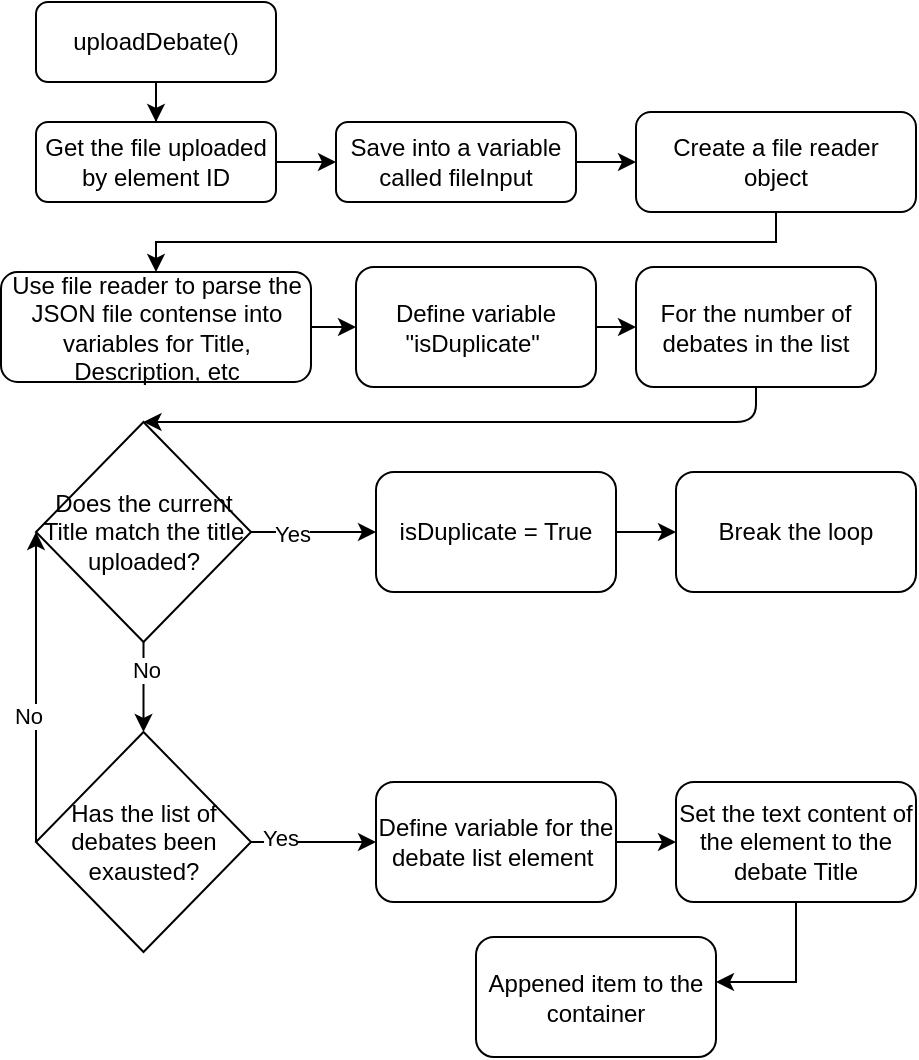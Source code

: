 <mxfile>
    <diagram id="C5RBs43oDa-KdzZeNtuy" name="Page-1">
        <mxGraphModel dx="883" dy="715" grid="1" gridSize="10" guides="1" tooltips="1" connect="1" arrows="1" fold="1" page="1" pageScale="1" pageWidth="827" pageHeight="1169" math="0" shadow="0">
            <root>
                <mxCell id="WIyWlLk6GJQsqaUBKTNV-0"/>
                <mxCell id="WIyWlLk6GJQsqaUBKTNV-1" parent="WIyWlLk6GJQsqaUBKTNV-0"/>
                <mxCell id="JEPZB7rZIIvVFGDzNBm2-20" value="" style="edgeStyle=orthogonalEdgeStyle;rounded=0;orthogonalLoop=1;jettySize=auto;html=1;" parent="WIyWlLk6GJQsqaUBKTNV-1" source="WIyWlLk6GJQsqaUBKTNV-3" target="JEPZB7rZIIvVFGDzNBm2-2" edge="1">
                    <mxGeometry relative="1" as="geometry"/>
                </mxCell>
                <mxCell id="WIyWlLk6GJQsqaUBKTNV-3" value="uploadDebate()" style="rounded=1;whiteSpace=wrap;html=1;fontSize=12;glass=0;strokeWidth=1;shadow=0;" parent="WIyWlLk6GJQsqaUBKTNV-1" vertex="1">
                    <mxGeometry x="160" y="110" width="120" height="40" as="geometry"/>
                </mxCell>
                <mxCell id="JEPZB7rZIIvVFGDzNBm2-5" value="" style="edgeStyle=orthogonalEdgeStyle;rounded=0;orthogonalLoop=1;jettySize=auto;html=1;" parent="WIyWlLk6GJQsqaUBKTNV-1" source="WIyWlLk6GJQsqaUBKTNV-7" target="JEPZB7rZIIvVFGDzNBm2-0" edge="1">
                    <mxGeometry relative="1" as="geometry"/>
                </mxCell>
                <mxCell id="WIyWlLk6GJQsqaUBKTNV-7" value="Save into a variable called fileInput" style="rounded=1;whiteSpace=wrap;html=1;fontSize=12;glass=0;strokeWidth=1;shadow=0;" parent="WIyWlLk6GJQsqaUBKTNV-1" vertex="1">
                    <mxGeometry x="310" y="170" width="120" height="40" as="geometry"/>
                </mxCell>
                <mxCell id="JEPZB7rZIIvVFGDzNBm2-7" style="edgeStyle=orthogonalEdgeStyle;rounded=0;orthogonalLoop=1;jettySize=auto;html=1;entryX=0.5;entryY=0;entryDx=0;entryDy=0;" parent="WIyWlLk6GJQsqaUBKTNV-1" source="JEPZB7rZIIvVFGDzNBm2-0" target="JEPZB7rZIIvVFGDzNBm2-6" edge="1">
                    <mxGeometry relative="1" as="geometry">
                        <Array as="points">
                            <mxPoint x="530" y="230"/>
                            <mxPoint x="220" y="230"/>
                        </Array>
                    </mxGeometry>
                </mxCell>
                <mxCell id="JEPZB7rZIIvVFGDzNBm2-0" value="Create a file reader object" style="rounded=1;whiteSpace=wrap;html=1;fontSize=12;glass=0;strokeWidth=1;shadow=0;" parent="WIyWlLk6GJQsqaUBKTNV-1" vertex="1">
                    <mxGeometry x="460" y="165" width="140" height="50" as="geometry"/>
                </mxCell>
                <mxCell id="JEPZB7rZIIvVFGDzNBm2-4" value="" style="edgeStyle=orthogonalEdgeStyle;rounded=0;orthogonalLoop=1;jettySize=auto;html=1;" parent="WIyWlLk6GJQsqaUBKTNV-1" source="JEPZB7rZIIvVFGDzNBm2-2" target="WIyWlLk6GJQsqaUBKTNV-7" edge="1">
                    <mxGeometry relative="1" as="geometry"/>
                </mxCell>
                <mxCell id="JEPZB7rZIIvVFGDzNBm2-2" value="Get the file uploaded by element ID" style="rounded=1;whiteSpace=wrap;html=1;fontSize=12;glass=0;strokeWidth=1;shadow=0;" parent="WIyWlLk6GJQsqaUBKTNV-1" vertex="1">
                    <mxGeometry x="160" y="170" width="120" height="40" as="geometry"/>
                </mxCell>
                <mxCell id="2" value="" style="edgeStyle=none;html=1;" edge="1" parent="WIyWlLk6GJQsqaUBKTNV-1" source="JEPZB7rZIIvVFGDzNBm2-6" target="1">
                    <mxGeometry relative="1" as="geometry"/>
                </mxCell>
                <mxCell id="JEPZB7rZIIvVFGDzNBm2-6" value="Use file reader to parse the JSON file contense into variables for Title, Description, etc" style="rounded=1;whiteSpace=wrap;html=1;fontSize=12;glass=0;strokeWidth=1;shadow=0;" parent="WIyWlLk6GJQsqaUBKTNV-1" vertex="1">
                    <mxGeometry x="142.5" y="245" width="155" height="55" as="geometry"/>
                </mxCell>
                <mxCell id="JEPZB7rZIIvVFGDzNBm2-11" value="" style="edgeStyle=orthogonalEdgeStyle;rounded=0;orthogonalLoop=1;jettySize=auto;html=1;" parent="WIyWlLk6GJQsqaUBKTNV-1" source="JEPZB7rZIIvVFGDzNBm2-8" target="JEPZB7rZIIvVFGDzNBm2-10" edge="1">
                    <mxGeometry relative="1" as="geometry"/>
                </mxCell>
                <mxCell id="JEPZB7rZIIvVFGDzNBm2-8" value="Define variable for the debate list element&amp;nbsp;" style="whiteSpace=wrap;html=1;rounded=1;glass=0;strokeWidth=1;shadow=0;" parent="WIyWlLk6GJQsqaUBKTNV-1" vertex="1">
                    <mxGeometry x="330" y="500" width="120" height="60" as="geometry"/>
                </mxCell>
                <mxCell id="JEPZB7rZIIvVFGDzNBm2-13" value="" style="edgeStyle=orthogonalEdgeStyle;rounded=0;orthogonalLoop=1;jettySize=auto;html=1;" parent="WIyWlLk6GJQsqaUBKTNV-1" source="JEPZB7rZIIvVFGDzNBm2-10" target="JEPZB7rZIIvVFGDzNBm2-12" edge="1">
                    <mxGeometry relative="1" as="geometry">
                        <Array as="points">
                            <mxPoint x="540" y="600"/>
                        </Array>
                    </mxGeometry>
                </mxCell>
                <mxCell id="JEPZB7rZIIvVFGDzNBm2-10" value="Set the text content of the element to the debate Title" style="whiteSpace=wrap;html=1;rounded=1;glass=0;strokeWidth=1;shadow=0;" parent="WIyWlLk6GJQsqaUBKTNV-1" vertex="1">
                    <mxGeometry x="480" y="500" width="120" height="60" as="geometry"/>
                </mxCell>
                <mxCell id="JEPZB7rZIIvVFGDzNBm2-12" value="Appened item to the container" style="whiteSpace=wrap;html=1;rounded=1;glass=0;strokeWidth=1;shadow=0;" parent="WIyWlLk6GJQsqaUBKTNV-1" vertex="1">
                    <mxGeometry x="380" y="577.5" width="120" height="60" as="geometry"/>
                </mxCell>
                <mxCell id="4" value="" style="edgeStyle=none;html=1;" edge="1" parent="WIyWlLk6GJQsqaUBKTNV-1" source="1" target="3">
                    <mxGeometry relative="1" as="geometry"/>
                </mxCell>
                <mxCell id="1" value="Define variable &quot;isDuplicate&quot;&amp;nbsp;" style="whiteSpace=wrap;html=1;rounded=1;glass=0;strokeWidth=1;shadow=0;" vertex="1" parent="WIyWlLk6GJQsqaUBKTNV-1">
                    <mxGeometry x="320" y="242.5" width="120" height="60" as="geometry"/>
                </mxCell>
                <mxCell id="23" style="edgeStyle=none;html=1;entryX=0.5;entryY=0;entryDx=0;entryDy=0;" edge="1" parent="WIyWlLk6GJQsqaUBKTNV-1" source="3" target="5">
                    <mxGeometry relative="1" as="geometry">
                        <Array as="points">
                            <mxPoint x="520" y="320"/>
                        </Array>
                    </mxGeometry>
                </mxCell>
                <mxCell id="3" value="For the number of debates in the list" style="rounded=1;whiteSpace=wrap;html=1;" vertex="1" parent="WIyWlLk6GJQsqaUBKTNV-1">
                    <mxGeometry x="460" y="242.5" width="120" height="60" as="geometry"/>
                </mxCell>
                <mxCell id="8" value="" style="edgeStyle=none;html=1;" edge="1" parent="WIyWlLk6GJQsqaUBKTNV-1" source="5" target="6">
                    <mxGeometry relative="1" as="geometry"/>
                </mxCell>
                <mxCell id="9" value="Yes" style="edgeLabel;html=1;align=center;verticalAlign=middle;resizable=0;points=[];" vertex="1" connectable="0" parent="8">
                    <mxGeometry x="-0.344" y="-1" relative="1" as="geometry">
                        <mxPoint as="offset"/>
                    </mxGeometry>
                </mxCell>
                <mxCell id="16" value="" style="edgeStyle=none;html=1;" edge="1" parent="WIyWlLk6GJQsqaUBKTNV-1" source="5" target="7">
                    <mxGeometry relative="1" as="geometry"/>
                </mxCell>
                <mxCell id="17" value="No" style="edgeLabel;html=1;align=center;verticalAlign=middle;resizable=0;points=[];" vertex="1" connectable="0" parent="16">
                    <mxGeometry x="-0.369" y="1" relative="1" as="geometry">
                        <mxPoint as="offset"/>
                    </mxGeometry>
                </mxCell>
                <mxCell id="5" value="Does the current Title match the title uploaded?" style="rhombus;whiteSpace=wrap;html=1;" vertex="1" parent="WIyWlLk6GJQsqaUBKTNV-1">
                    <mxGeometry x="160" y="320" width="107.5" height="110" as="geometry"/>
                </mxCell>
                <mxCell id="11" value="" style="edgeStyle=none;html=1;" edge="1" parent="WIyWlLk6GJQsqaUBKTNV-1" source="6" target="10">
                    <mxGeometry relative="1" as="geometry"/>
                </mxCell>
                <mxCell id="6" value="isDuplicate = True" style="rounded=1;whiteSpace=wrap;html=1;" vertex="1" parent="WIyWlLk6GJQsqaUBKTNV-1">
                    <mxGeometry x="330" y="345" width="120" height="60" as="geometry"/>
                </mxCell>
                <mxCell id="18" value="" style="edgeStyle=none;html=1;" edge="1" parent="WIyWlLk6GJQsqaUBKTNV-1" source="7" target="JEPZB7rZIIvVFGDzNBm2-8">
                    <mxGeometry relative="1" as="geometry"/>
                </mxCell>
                <mxCell id="19" value="Yes" style="edgeLabel;html=1;align=center;verticalAlign=middle;resizable=0;points=[];" vertex="1" connectable="0" parent="18">
                    <mxGeometry x="-0.553" y="2" relative="1" as="geometry">
                        <mxPoint as="offset"/>
                    </mxGeometry>
                </mxCell>
                <mxCell id="21" style="edgeStyle=none;html=1;exitX=0;exitY=0.5;exitDx=0;exitDy=0;entryX=0;entryY=0.5;entryDx=0;entryDy=0;" edge="1" parent="WIyWlLk6GJQsqaUBKTNV-1" source="7" target="5">
                    <mxGeometry relative="1" as="geometry"/>
                </mxCell>
                <mxCell id="22" value="No" style="edgeLabel;html=1;align=center;verticalAlign=middle;resizable=0;points=[];" vertex="1" connectable="0" parent="21">
                    <mxGeometry x="-0.182" y="4" relative="1" as="geometry">
                        <mxPoint as="offset"/>
                    </mxGeometry>
                </mxCell>
                <mxCell id="7" value="Has the list of debates been exausted?" style="rhombus;whiteSpace=wrap;html=1;" vertex="1" parent="WIyWlLk6GJQsqaUBKTNV-1">
                    <mxGeometry x="160" y="475" width="107.5" height="110" as="geometry"/>
                </mxCell>
                <mxCell id="10" value="Break the loop" style="rounded=1;whiteSpace=wrap;html=1;" vertex="1" parent="WIyWlLk6GJQsqaUBKTNV-1">
                    <mxGeometry x="480" y="345" width="120" height="60" as="geometry"/>
                </mxCell>
            </root>
        </mxGraphModel>
    </diagram>
</mxfile>